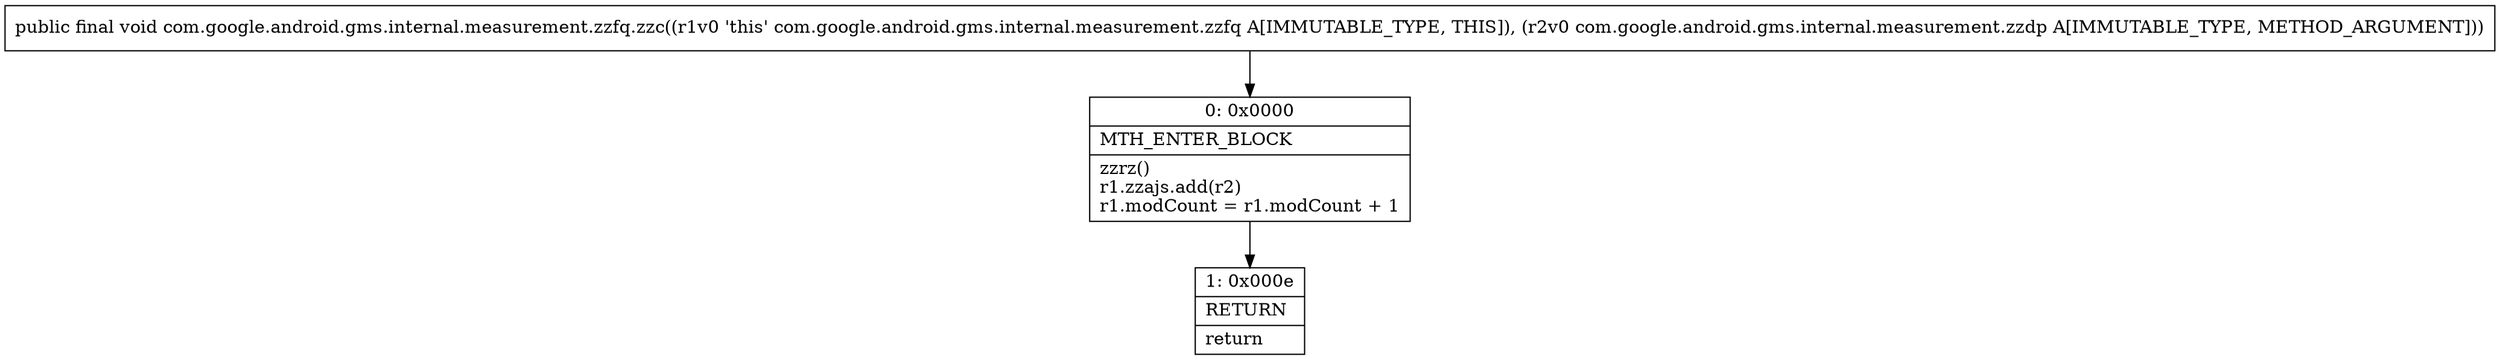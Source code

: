digraph "CFG forcom.google.android.gms.internal.measurement.zzfq.zzc(Lcom\/google\/android\/gms\/internal\/measurement\/zzdp;)V" {
Node_0 [shape=record,label="{0\:\ 0x0000|MTH_ENTER_BLOCK\l|zzrz()\lr1.zzajs.add(r2)\lr1.modCount = r1.modCount + 1\l}"];
Node_1 [shape=record,label="{1\:\ 0x000e|RETURN\l|return\l}"];
MethodNode[shape=record,label="{public final void com.google.android.gms.internal.measurement.zzfq.zzc((r1v0 'this' com.google.android.gms.internal.measurement.zzfq A[IMMUTABLE_TYPE, THIS]), (r2v0 com.google.android.gms.internal.measurement.zzdp A[IMMUTABLE_TYPE, METHOD_ARGUMENT])) }"];
MethodNode -> Node_0;
Node_0 -> Node_1;
}

